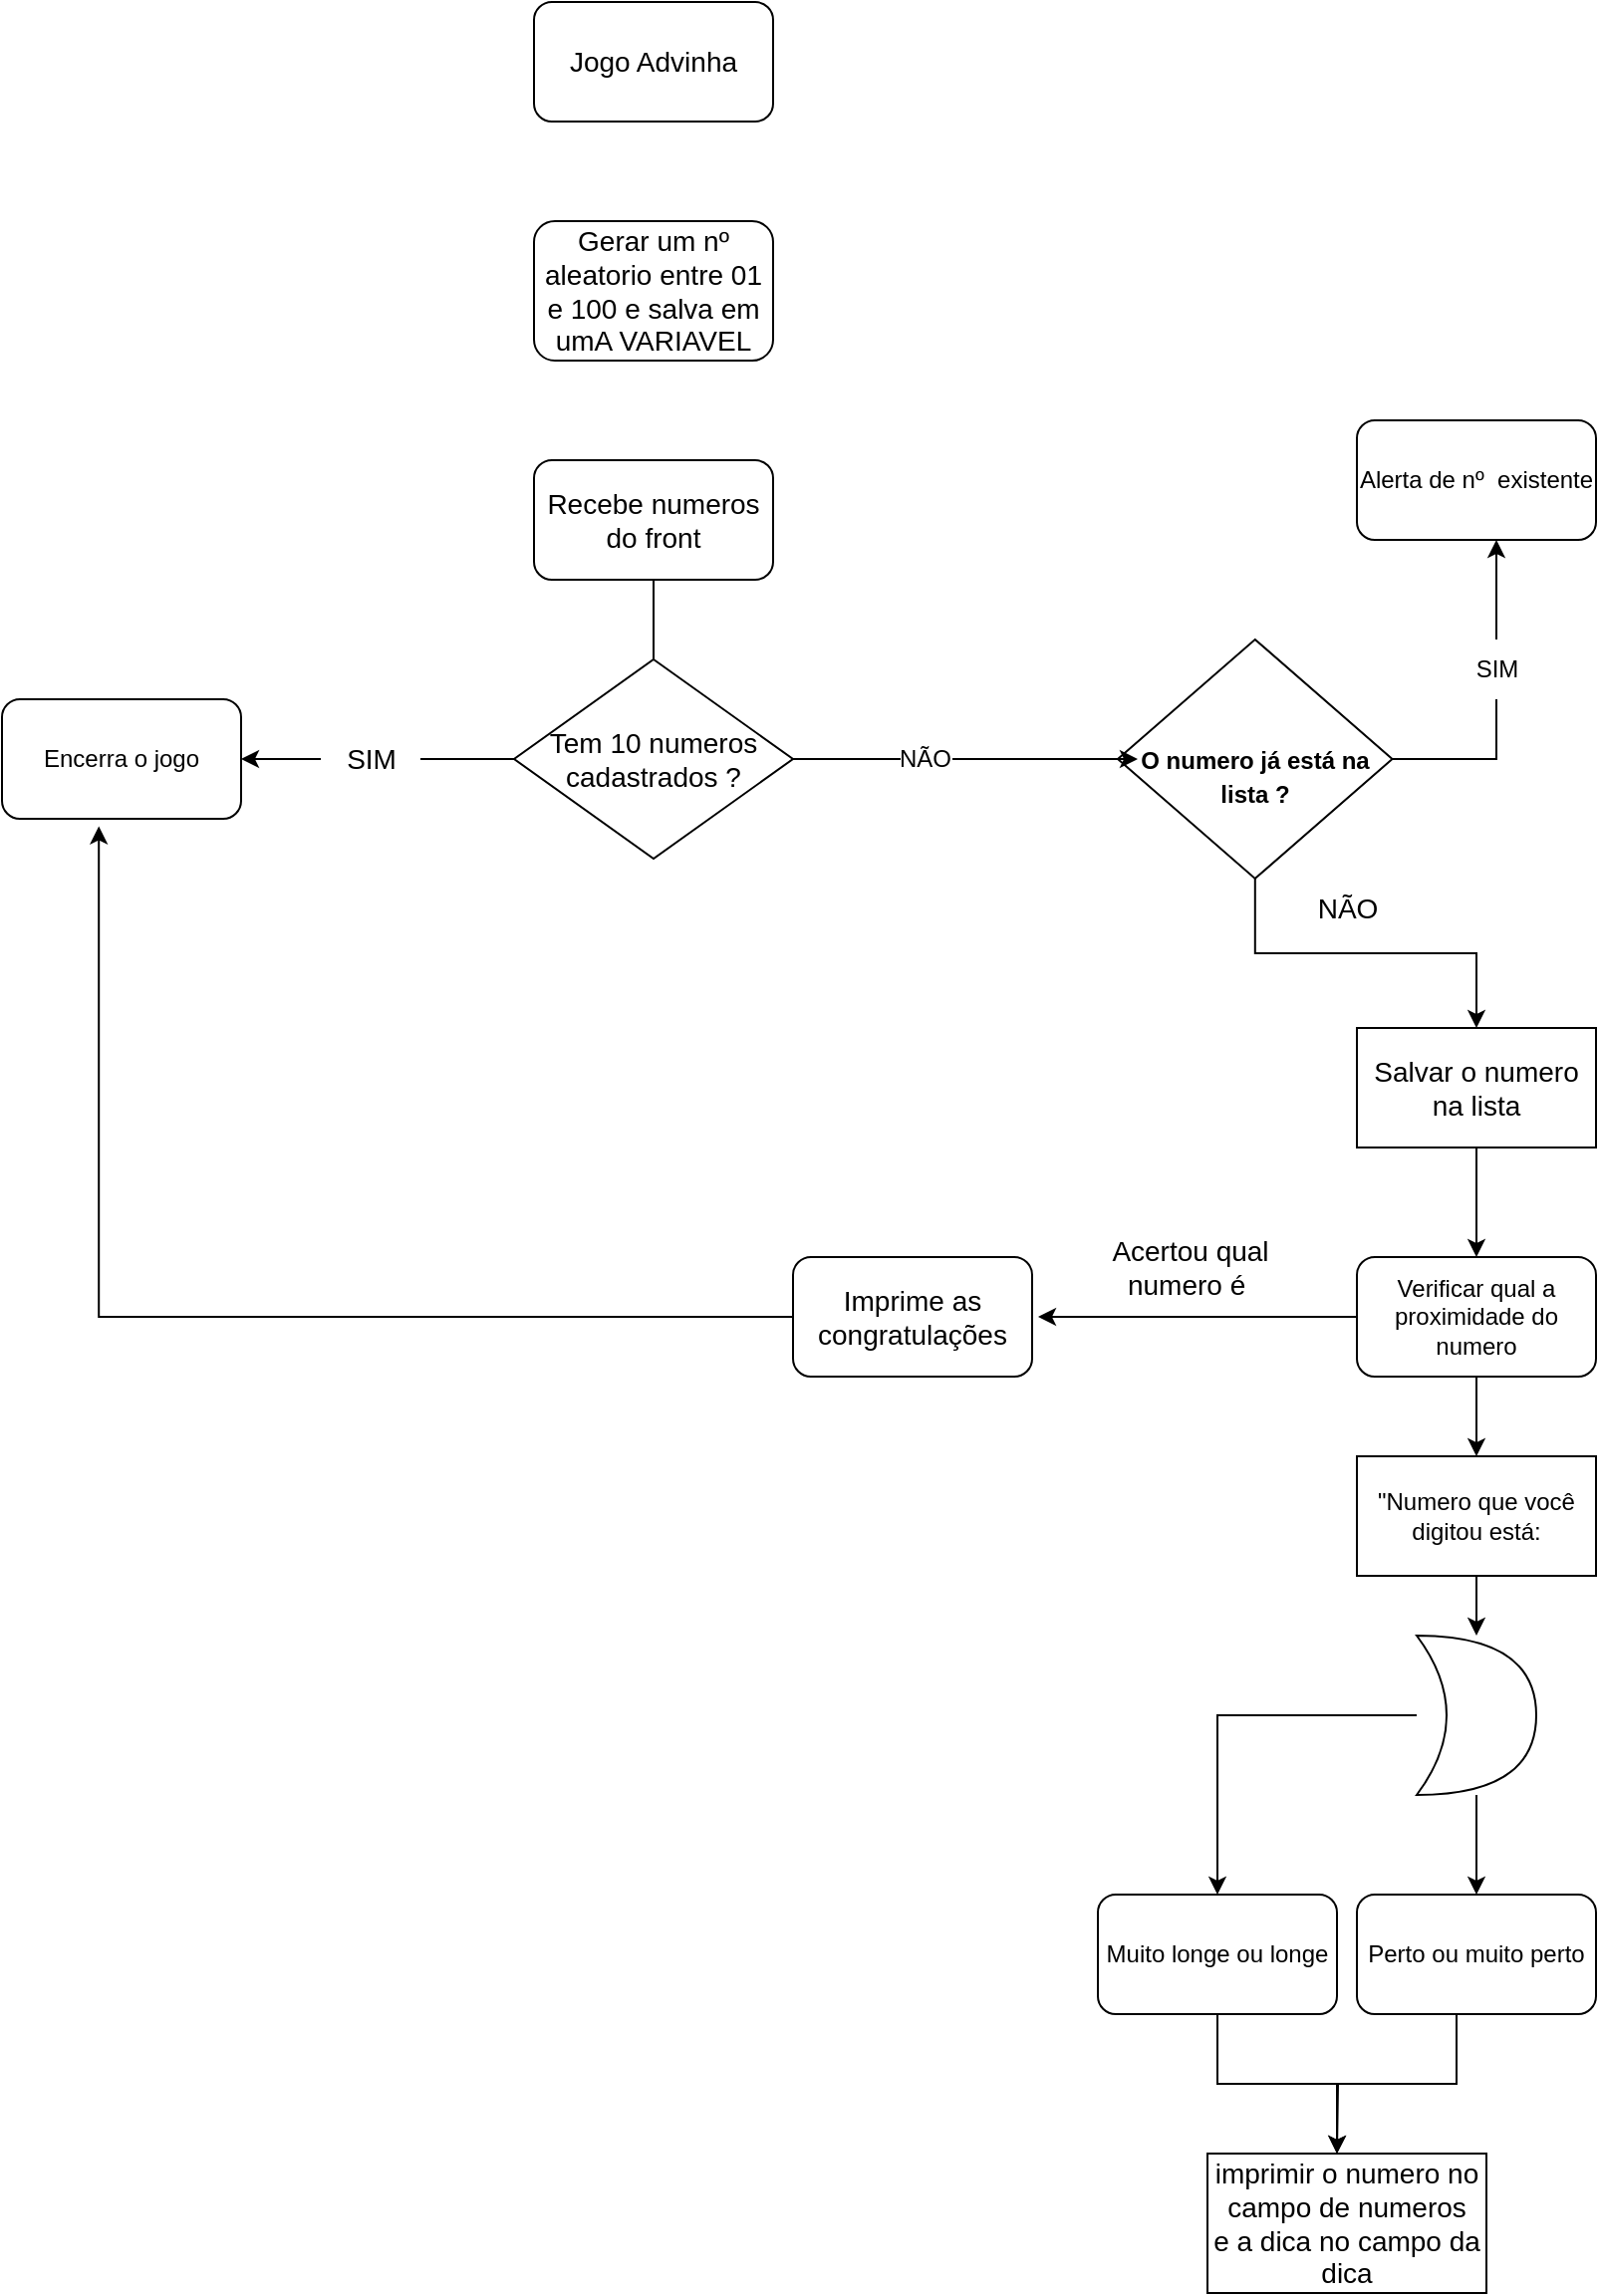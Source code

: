 <mxfile version="20.4.0" type="github">
  <diagram id="xDFzFQIAjDEVN3Tg-4Ry" name="Página-1">
    <mxGraphModel dx="1865" dy="547" grid="1" gridSize="10" guides="1" tooltips="1" connect="1" arrows="1" fold="1" page="1" pageScale="1" pageWidth="827" pageHeight="1169" math="0" shadow="0">
      <root>
        <mxCell id="0" />
        <mxCell id="1" parent="0" />
        <mxCell id="gXgBQPg5gyWYRgdg-F65-1" value="&lt;font style=&quot;font-size: 14px;&quot;&gt;Jogo Advinha&lt;/font&gt;" style="rounded=1;whiteSpace=wrap;html=1;" vertex="1" parent="1">
          <mxGeometry x="-533" y="10" width="120" height="60" as="geometry" />
        </mxCell>
        <mxCell id="gXgBQPg5gyWYRgdg-F65-4" style="edgeStyle=orthogonalEdgeStyle;rounded=0;orthogonalLoop=1;jettySize=auto;html=1;exitX=0.5;exitY=1;exitDx=0;exitDy=0;fontSize=14;" edge="1" parent="1" source="gXgBQPg5gyWYRgdg-F65-2">
          <mxGeometry relative="1" as="geometry">
            <mxPoint x="-473" y="370" as="targetPoint" />
          </mxGeometry>
        </mxCell>
        <mxCell id="gXgBQPg5gyWYRgdg-F65-2" value="Recebe numeros do front" style="rounded=1;whiteSpace=wrap;html=1;fontSize=14;" vertex="1" parent="1">
          <mxGeometry x="-533" y="240" width="120" height="60" as="geometry" />
        </mxCell>
        <mxCell id="gXgBQPg5gyWYRgdg-F65-3" value="Gerar um nº aleatorio entre 01 e 100 e salva em umA VARIAVEL" style="rounded=1;whiteSpace=wrap;html=1;fontSize=14;" vertex="1" parent="1">
          <mxGeometry x="-533" y="120" width="120" height="70" as="geometry" />
        </mxCell>
        <mxCell id="gXgBQPg5gyWYRgdg-F65-9" style="edgeStyle=orthogonalEdgeStyle;rounded=0;orthogonalLoop=1;jettySize=auto;html=1;fontSize=12;startArrow=none;" edge="1" parent="1" source="gXgBQPg5gyWYRgdg-F65-14">
          <mxGeometry relative="1" as="geometry">
            <mxPoint x="-50" y="280" as="targetPoint" />
            <Array as="points" />
          </mxGeometry>
        </mxCell>
        <mxCell id="gXgBQPg5gyWYRgdg-F65-30" style="edgeStyle=orthogonalEdgeStyle;rounded=0;orthogonalLoop=1;jettySize=auto;html=1;fontSize=12;" edge="1" parent="1" source="gXgBQPg5gyWYRgdg-F65-5" target="gXgBQPg5gyWYRgdg-F65-8">
          <mxGeometry relative="1" as="geometry" />
        </mxCell>
        <mxCell id="gXgBQPg5gyWYRgdg-F65-5" value="&lt;font style=&quot;font-size: 12px;&quot;&gt;&lt;b&gt;&lt;br&gt;O numero já está na lista ?&lt;/b&gt;&lt;/font&gt;" style="rhombus;whiteSpace=wrap;html=1;fontSize=14;align=center;" vertex="1" parent="1">
          <mxGeometry x="-240" y="330" width="137.75" height="120" as="geometry" />
        </mxCell>
        <mxCell id="gXgBQPg5gyWYRgdg-F65-12" style="edgeStyle=orthogonalEdgeStyle;rounded=0;orthogonalLoop=1;jettySize=auto;html=1;exitX=0;exitY=0.5;exitDx=0;exitDy=0;fontSize=12;startArrow=none;" edge="1" parent="1" source="gXgBQPg5gyWYRgdg-F65-7" target="gXgBQPg5gyWYRgdg-F65-13">
          <mxGeometry relative="1" as="geometry">
            <mxPoint x="-440" y="620" as="targetPoint" />
          </mxGeometry>
        </mxCell>
        <mxCell id="gXgBQPg5gyWYRgdg-F65-15" style="edgeStyle=orthogonalEdgeStyle;rounded=0;orthogonalLoop=1;jettySize=auto;html=1;exitX=1;exitY=0.5;exitDx=0;exitDy=0;fontSize=12;" edge="1" parent="1" source="gXgBQPg5gyWYRgdg-F65-11">
          <mxGeometry relative="1" as="geometry">
            <mxPoint x="-230" y="390" as="targetPoint" />
            <Array as="points">
              <mxPoint x="-240" y="390" />
              <mxPoint x="-240" y="390" />
            </Array>
          </mxGeometry>
        </mxCell>
        <mxCell id="gXgBQPg5gyWYRgdg-F65-17" value="NÃO" style="edgeLabel;html=1;align=center;verticalAlign=middle;resizable=0;points=[];fontSize=12;" vertex="1" connectable="0" parent="gXgBQPg5gyWYRgdg-F65-15">
          <mxGeometry x="-0.157" y="3" relative="1" as="geometry">
            <mxPoint x="-7" y="3" as="offset" />
          </mxGeometry>
        </mxCell>
        <mxCell id="gXgBQPg5gyWYRgdg-F65-11" value="Tem 10 numeros cadastrados ?" style="rhombus;whiteSpace=wrap;html=1;fontSize=14;" vertex="1" parent="1">
          <mxGeometry x="-543" y="340" width="140" height="100" as="geometry" />
        </mxCell>
        <mxCell id="gXgBQPg5gyWYRgdg-F65-13" value="Encerra o jogo" style="rounded=1;whiteSpace=wrap;html=1;fontSize=12;" vertex="1" parent="1">
          <mxGeometry x="-800" y="360" width="120" height="60" as="geometry" />
        </mxCell>
        <mxCell id="gXgBQPg5gyWYRgdg-F65-7" value="SIM" style="text;html=1;align=center;verticalAlign=middle;resizable=0;points=[];autosize=1;strokeColor=none;fillColor=none;fontSize=14;" vertex="1" parent="1">
          <mxGeometry x="-640" y="375" width="50" height="30" as="geometry" />
        </mxCell>
        <mxCell id="gXgBQPg5gyWYRgdg-F65-18" value="" style="edgeStyle=orthogonalEdgeStyle;rounded=0;orthogonalLoop=1;jettySize=auto;html=1;exitX=0;exitY=0.5;exitDx=0;exitDy=0;fontSize=12;endArrow=none;" edge="1" parent="1" source="gXgBQPg5gyWYRgdg-F65-11" target="gXgBQPg5gyWYRgdg-F65-7">
          <mxGeometry relative="1" as="geometry">
            <mxPoint x="-680" y="370" as="targetPoint" />
            <mxPoint x="-543" y="390" as="sourcePoint" />
          </mxGeometry>
        </mxCell>
        <mxCell id="gXgBQPg5gyWYRgdg-F65-14" value="SIM" style="text;html=1;align=center;verticalAlign=middle;resizable=0;points=[];autosize=1;strokeColor=none;fillColor=none;fontSize=12;" vertex="1" parent="1">
          <mxGeometry x="-70" y="330" width="40" height="30" as="geometry" />
        </mxCell>
        <mxCell id="gXgBQPg5gyWYRgdg-F65-19" value="" style="edgeStyle=orthogonalEdgeStyle;rounded=0;orthogonalLoop=1;jettySize=auto;html=1;fontSize=12;endArrow=none;" edge="1" parent="1" source="gXgBQPg5gyWYRgdg-F65-5" target="gXgBQPg5gyWYRgdg-F65-14">
          <mxGeometry relative="1" as="geometry">
            <mxPoint x="-50" y="280" as="targetPoint" />
            <mxPoint x="-102.25" y="390" as="sourcePoint" />
            <Array as="points">
              <mxPoint x="-50" y="390" />
            </Array>
          </mxGeometry>
        </mxCell>
        <mxCell id="gXgBQPg5gyWYRgdg-F65-20" value="Alerta de nº&amp;nbsp; existente" style="rounded=1;whiteSpace=wrap;html=1;fontSize=12;" vertex="1" parent="1">
          <mxGeometry x="-120" y="220" width="120" height="60" as="geometry" />
        </mxCell>
        <mxCell id="gXgBQPg5gyWYRgdg-F65-10" value="&lt;font style=&quot;font-size: 14px;&quot;&gt;NÃO&lt;/font&gt;" style="text;html=1;align=center;verticalAlign=middle;resizable=0;points=[];autosize=1;strokeColor=none;fillColor=none;fontSize=12;" vertex="1" parent="1">
          <mxGeometry x="-150" y="450" width="50" height="30" as="geometry" />
        </mxCell>
        <mxCell id="gXgBQPg5gyWYRgdg-F65-31" style="edgeStyle=orthogonalEdgeStyle;rounded=0;orthogonalLoop=1;jettySize=auto;html=1;entryX=0.5;entryY=0;entryDx=0;entryDy=0;fontSize=12;exitX=0.5;exitY=1;exitDx=0;exitDy=0;" edge="1" parent="1" source="gXgBQPg5gyWYRgdg-F65-8" target="gXgBQPg5gyWYRgdg-F65-52">
          <mxGeometry relative="1" as="geometry">
            <mxPoint x="-60" y="590" as="sourcePoint" />
            <mxPoint x="-235" y="817.5" as="targetPoint" />
          </mxGeometry>
        </mxCell>
        <mxCell id="gXgBQPg5gyWYRgdg-F65-35" value="" style="edgeStyle=orthogonalEdgeStyle;rounded=0;orthogonalLoop=1;jettySize=auto;html=1;fontSize=12;exitX=0.5;exitY=1;exitDx=0;exitDy=0;" edge="1" parent="1" source="gXgBQPg5gyWYRgdg-F65-52" target="gXgBQPg5gyWYRgdg-F65-34">
          <mxGeometry relative="1" as="geometry">
            <mxPoint x="-320" y="740" as="sourcePoint" />
          </mxGeometry>
        </mxCell>
        <mxCell id="gXgBQPg5gyWYRgdg-F65-8" value="Salvar o numero na lista" style="rounded=0;whiteSpace=wrap;html=1;fontSize=14;" vertex="1" parent="1">
          <mxGeometry x="-120" y="525" width="120" height="60" as="geometry" />
        </mxCell>
        <mxCell id="gXgBQPg5gyWYRgdg-F65-38" style="edgeStyle=orthogonalEdgeStyle;rounded=0;orthogonalLoop=1;jettySize=auto;html=1;fontSize=12;" edge="1" parent="1" source="gXgBQPg5gyWYRgdg-F65-34" target="gXgBQPg5gyWYRgdg-F65-37">
          <mxGeometry relative="1" as="geometry" />
        </mxCell>
        <mxCell id="gXgBQPg5gyWYRgdg-F65-34" value="&quot;Numero que você digitou está:" style="whiteSpace=wrap;html=1;" vertex="1" parent="1">
          <mxGeometry x="-120" y="740" width="120" height="60" as="geometry" />
        </mxCell>
        <mxCell id="gXgBQPg5gyWYRgdg-F65-41" value="" style="edgeStyle=orthogonalEdgeStyle;rounded=0;orthogonalLoop=1;jettySize=auto;html=1;fontSize=12;" edge="1" parent="1" source="gXgBQPg5gyWYRgdg-F65-37" target="gXgBQPg5gyWYRgdg-F65-40">
          <mxGeometry relative="1" as="geometry" />
        </mxCell>
        <mxCell id="gXgBQPg5gyWYRgdg-F65-44" value="" style="edgeStyle=orthogonalEdgeStyle;rounded=0;orthogonalLoop=1;jettySize=auto;html=1;fontSize=12;" edge="1" parent="1" source="gXgBQPg5gyWYRgdg-F65-37" target="gXgBQPg5gyWYRgdg-F65-42">
          <mxGeometry relative="1" as="geometry" />
        </mxCell>
        <mxCell id="gXgBQPg5gyWYRgdg-F65-37" value="" style="shape=xor;whiteSpace=wrap;html=1;fontSize=12;" vertex="1" parent="1">
          <mxGeometry x="-90" y="830" width="60" height="80" as="geometry" />
        </mxCell>
        <mxCell id="gXgBQPg5gyWYRgdg-F65-53" style="edgeStyle=orthogonalEdgeStyle;rounded=0;orthogonalLoop=1;jettySize=auto;html=1;fontSize=12;" edge="1" parent="1" source="gXgBQPg5gyWYRgdg-F65-40">
          <mxGeometry relative="1" as="geometry">
            <mxPoint x="-130" y="1090" as="targetPoint" />
          </mxGeometry>
        </mxCell>
        <mxCell id="gXgBQPg5gyWYRgdg-F65-40" value="Muito longe ou longe" style="rounded=1;whiteSpace=wrap;html=1;fontSize=12;" vertex="1" parent="1">
          <mxGeometry x="-250" y="960" width="120" height="60" as="geometry" />
        </mxCell>
        <mxCell id="gXgBQPg5gyWYRgdg-F65-54" style="edgeStyle=orthogonalEdgeStyle;rounded=0;orthogonalLoop=1;jettySize=auto;html=1;fontSize=12;" edge="1" parent="1" source="gXgBQPg5gyWYRgdg-F65-42">
          <mxGeometry relative="1" as="geometry">
            <mxPoint x="-130" y="1090" as="targetPoint" />
            <Array as="points">
              <mxPoint x="-70" y="1055" />
              <mxPoint x="-130" y="1055" />
            </Array>
          </mxGeometry>
        </mxCell>
        <mxCell id="gXgBQPg5gyWYRgdg-F65-42" value="Perto ou muito perto" style="rounded=1;whiteSpace=wrap;html=1;fontSize=12;" vertex="1" parent="1">
          <mxGeometry x="-120" y="960" width="120" height="60" as="geometry" />
        </mxCell>
        <mxCell id="gXgBQPg5gyWYRgdg-F65-56" style="edgeStyle=orthogonalEdgeStyle;rounded=0;orthogonalLoop=1;jettySize=auto;html=1;fontSize=12;" edge="1" parent="1" source="gXgBQPg5gyWYRgdg-F65-52">
          <mxGeometry relative="1" as="geometry">
            <mxPoint x="-280" y="670" as="targetPoint" />
          </mxGeometry>
        </mxCell>
        <mxCell id="gXgBQPg5gyWYRgdg-F65-52" value="Verificar qual a proximidade do numero" style="rounded=1;whiteSpace=wrap;html=1;fontSize=12;" vertex="1" parent="1">
          <mxGeometry x="-120" y="640" width="120" height="60" as="geometry" />
        </mxCell>
        <mxCell id="gXgBQPg5gyWYRgdg-F65-55" value="imprimir o numero no campo de numeros&lt;br&gt;e a dica no campo da dica" style="rounded=0;whiteSpace=wrap;html=1;fontSize=14;" vertex="1" parent="1">
          <mxGeometry x="-195" y="1090" width="140" height="70" as="geometry" />
        </mxCell>
        <mxCell id="gXgBQPg5gyWYRgdg-F65-57" value="&lt;font style=&quot;font-size: 14px;&quot;&gt;Acertou qual numero é&amp;nbsp;&lt;/font&gt;" style="text;html=1;strokeColor=none;fillColor=none;align=center;verticalAlign=middle;whiteSpace=wrap;rounded=0;fontSize=12;" vertex="1" parent="1">
          <mxGeometry x="-250" y="630" width="93" height="30" as="geometry" />
        </mxCell>
        <mxCell id="gXgBQPg5gyWYRgdg-F65-59" style="edgeStyle=orthogonalEdgeStyle;rounded=0;orthogonalLoop=1;jettySize=auto;html=1;entryX=0.405;entryY=1.063;entryDx=0;entryDy=0;entryPerimeter=0;fontSize=14;" edge="1" parent="1" source="gXgBQPg5gyWYRgdg-F65-58" target="gXgBQPg5gyWYRgdg-F65-13">
          <mxGeometry relative="1" as="geometry" />
        </mxCell>
        <mxCell id="gXgBQPg5gyWYRgdg-F65-58" value="Imprime as congratulações" style="rounded=1;whiteSpace=wrap;html=1;fontSize=14;" vertex="1" parent="1">
          <mxGeometry x="-403" y="640" width="120" height="60" as="geometry" />
        </mxCell>
      </root>
    </mxGraphModel>
  </diagram>
</mxfile>

